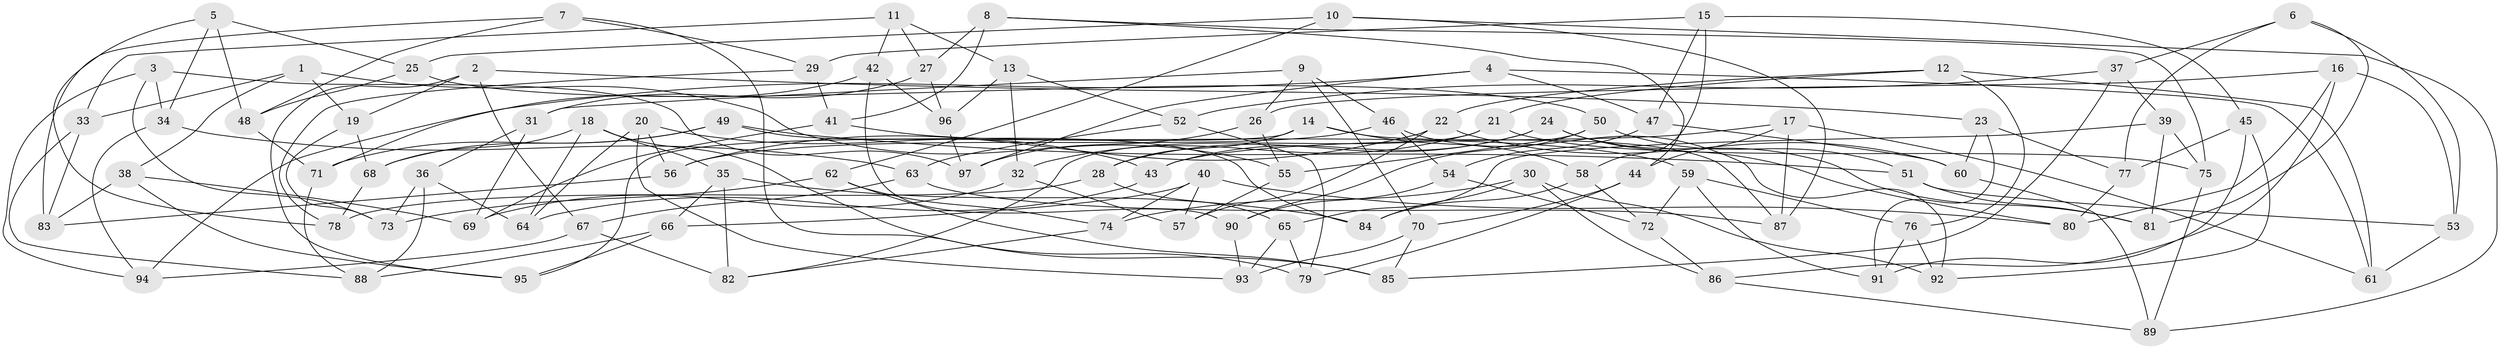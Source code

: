 // coarse degree distribution, {3: 0.10526315789473684, 5: 0.10526315789473684, 4: 0.47368421052631576, 7: 0.07894736842105263, 8: 0.05263157894736842, 10: 0.02631578947368421, 6: 0.05263157894736842, 2: 0.05263157894736842, 12: 0.02631578947368421, 13: 0.02631578947368421}
// Generated by graph-tools (version 1.1) at 2025/02/03/04/25 22:02:32]
// undirected, 97 vertices, 194 edges
graph export_dot {
graph [start="1"]
  node [color=gray90,style=filled];
  1;
  2;
  3;
  4;
  5;
  6;
  7;
  8;
  9;
  10;
  11;
  12;
  13;
  14;
  15;
  16;
  17;
  18;
  19;
  20;
  21;
  22;
  23;
  24;
  25;
  26;
  27;
  28;
  29;
  30;
  31;
  32;
  33;
  34;
  35;
  36;
  37;
  38;
  39;
  40;
  41;
  42;
  43;
  44;
  45;
  46;
  47;
  48;
  49;
  50;
  51;
  52;
  53;
  54;
  55;
  56;
  57;
  58;
  59;
  60;
  61;
  62;
  63;
  64;
  65;
  66;
  67;
  68;
  69;
  70;
  71;
  72;
  73;
  74;
  75;
  76;
  77;
  78;
  79;
  80;
  81;
  82;
  83;
  84;
  85;
  86;
  87;
  88;
  89;
  90;
  91;
  92;
  93;
  94;
  95;
  96;
  97;
  1 -- 33;
  1 -- 19;
  1 -- 55;
  1 -- 38;
  2 -- 95;
  2 -- 67;
  2 -- 23;
  2 -- 19;
  3 -- 97;
  3 -- 73;
  3 -- 34;
  3 -- 94;
  4 -- 97;
  4 -- 61;
  4 -- 47;
  4 -- 94;
  5 -- 34;
  5 -- 25;
  5 -- 48;
  5 -- 78;
  6 -- 37;
  6 -- 53;
  6 -- 77;
  6 -- 81;
  7 -- 48;
  7 -- 79;
  7 -- 29;
  7 -- 83;
  8 -- 41;
  8 -- 75;
  8 -- 27;
  8 -- 44;
  9 -- 46;
  9 -- 31;
  9 -- 70;
  9 -- 26;
  10 -- 25;
  10 -- 62;
  10 -- 87;
  10 -- 89;
  11 -- 33;
  11 -- 42;
  11 -- 27;
  11 -- 13;
  12 -- 22;
  12 -- 76;
  12 -- 61;
  12 -- 21;
  13 -- 32;
  13 -- 52;
  13 -- 96;
  14 -- 87;
  14 -- 58;
  14 -- 28;
  14 -- 95;
  15 -- 29;
  15 -- 47;
  15 -- 45;
  15 -- 58;
  16 -- 80;
  16 -- 86;
  16 -- 53;
  16 -- 26;
  17 -- 87;
  17 -- 43;
  17 -- 44;
  17 -- 61;
  18 -- 35;
  18 -- 85;
  18 -- 68;
  18 -- 64;
  19 -- 68;
  19 -- 73;
  20 -- 56;
  20 -- 43;
  20 -- 64;
  20 -- 93;
  21 -- 82;
  21 -- 32;
  21 -- 75;
  22 -- 60;
  22 -- 57;
  22 -- 56;
  23 -- 91;
  23 -- 77;
  23 -- 60;
  24 -- 81;
  24 -- 80;
  24 -- 43;
  24 -- 28;
  25 -- 48;
  25 -- 50;
  26 -- 55;
  26 -- 97;
  27 -- 96;
  27 -- 31;
  28 -- 78;
  28 -- 65;
  29 -- 78;
  29 -- 41;
  30 -- 74;
  30 -- 84;
  30 -- 92;
  30 -- 86;
  31 -- 69;
  31 -- 36;
  32 -- 69;
  32 -- 57;
  33 -- 83;
  33 -- 88;
  34 -- 94;
  34 -- 63;
  35 -- 82;
  35 -- 66;
  35 -- 84;
  36 -- 73;
  36 -- 64;
  36 -- 88;
  37 -- 85;
  37 -- 39;
  37 -- 52;
  38 -- 95;
  38 -- 69;
  38 -- 83;
  39 -- 75;
  39 -- 65;
  39 -- 81;
  40 -- 57;
  40 -- 74;
  40 -- 66;
  40 -- 80;
  41 -- 59;
  41 -- 69;
  42 -- 71;
  42 -- 90;
  42 -- 96;
  43 -- 64;
  44 -- 79;
  44 -- 70;
  45 -- 91;
  45 -- 92;
  45 -- 77;
  46 -- 92;
  46 -- 54;
  46 -- 56;
  47 -- 60;
  47 -- 54;
  48 -- 71;
  49 -- 51;
  49 -- 71;
  49 -- 68;
  49 -- 84;
  50 -- 51;
  50 -- 55;
  50 -- 90;
  51 -- 81;
  51 -- 53;
  52 -- 79;
  52 -- 63;
  53 -- 61;
  54 -- 72;
  54 -- 90;
  55 -- 57;
  56 -- 83;
  58 -- 84;
  58 -- 72;
  59 -- 76;
  59 -- 72;
  59 -- 91;
  60 -- 89;
  62 -- 73;
  62 -- 85;
  62 -- 74;
  63 -- 67;
  63 -- 87;
  65 -- 93;
  65 -- 79;
  66 -- 88;
  66 -- 95;
  67 -- 82;
  67 -- 94;
  68 -- 78;
  70 -- 85;
  70 -- 93;
  71 -- 88;
  72 -- 86;
  74 -- 82;
  75 -- 89;
  76 -- 92;
  76 -- 91;
  77 -- 80;
  86 -- 89;
  90 -- 93;
  96 -- 97;
}
